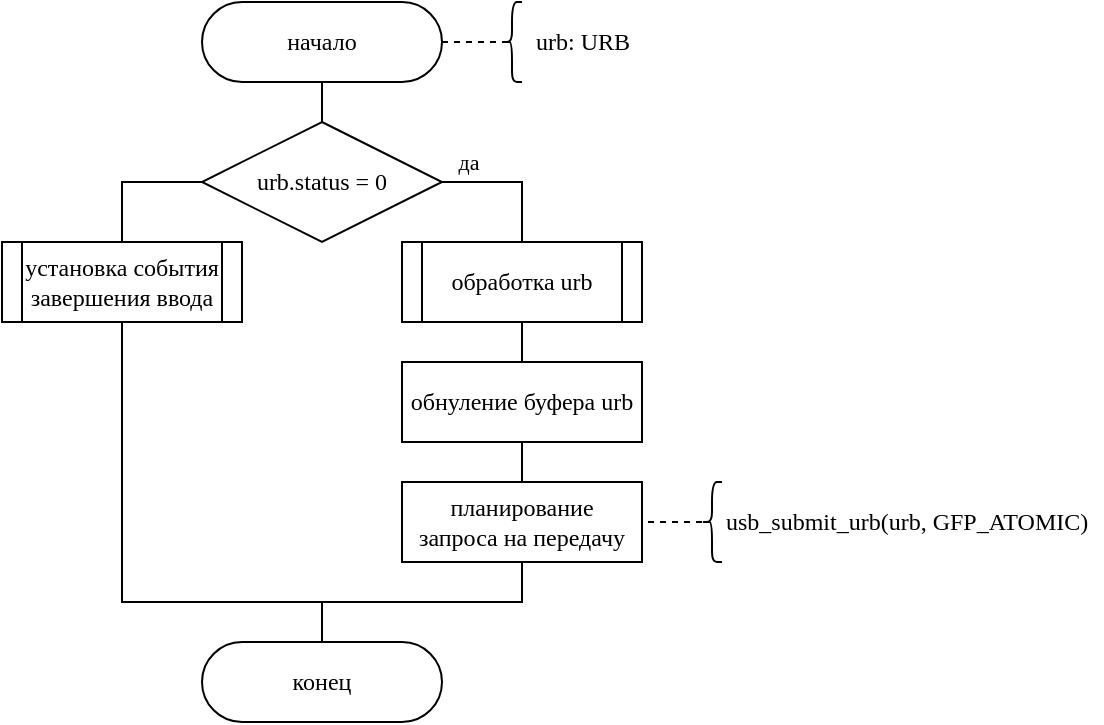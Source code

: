 <mxfile version="20.3.0" type="device" pages="4"><diagram id="0yxMJehk3_qXceIH95m2" name="urb completion dispatch"><mxGraphModel dx="981" dy="602" grid="1" gridSize="10" guides="1" tooltips="1" connect="1" arrows="1" fold="1" page="1" pageScale="1" pageWidth="850" pageHeight="1100" math="0" shadow="0"><root><mxCell id="0"/><mxCell id="1" parent="0"/><mxCell id="7m5moHd9-ZRl4wphiqRH-10" style="edgeStyle=orthogonalEdgeStyle;rounded=0;orthogonalLoop=1;jettySize=auto;html=1;fontFamily=Times New Roman;endArrow=none;endFill=0;" edge="1" parent="1" source="tkwXFpGXMc7Z_tOVxd7a-1" target="7m5moHd9-ZRl4wphiqRH-7"><mxGeometry relative="1" as="geometry"/></mxCell><mxCell id="tkwXFpGXMc7Z_tOVxd7a-1" value="начало" style="rounded=1;whiteSpace=wrap;html=1;arcSize=50;fontFamily=Times New Roman;" parent="1" vertex="1"><mxGeometry x="280" y="80" width="120" height="40" as="geometry"/></mxCell><mxCell id="tkwXFpGXMc7Z_tOVxd7a-2" value="конец" style="rounded=1;whiteSpace=wrap;html=1;arcSize=50;fontFamily=Times New Roman;" parent="1" vertex="1"><mxGeometry x="280" y="400" width="120" height="40" as="geometry"/></mxCell><mxCell id="7m5moHd9-ZRl4wphiqRH-3" value="" style="shape=curlyBracket;whiteSpace=wrap;html=1;rounded=1;fontFamily=Times New Roman;" vertex="1" parent="1"><mxGeometry x="430" y="80" width="10" height="40" as="geometry"/></mxCell><mxCell id="7m5moHd9-ZRl4wphiqRH-4" value="" style="endArrow=none;dashed=1;html=1;rounded=0;exitX=1;exitY=0.5;exitDx=0;exitDy=0;entryX=0.1;entryY=0.5;entryDx=0;entryDy=0;entryPerimeter=0;fontFamily=Times New Roman;" edge="1" parent="1" source="tkwXFpGXMc7Z_tOVxd7a-1" target="7m5moHd9-ZRl4wphiqRH-3"><mxGeometry width="50" height="50" relative="1" as="geometry"><mxPoint x="450" y="140" as="sourcePoint"/><mxPoint x="500" y="90" as="targetPoint"/></mxGeometry></mxCell><mxCell id="7m5moHd9-ZRl4wphiqRH-5" value="urb: URB" style="text;html=1;strokeColor=none;fillColor=none;align=left;verticalAlign=middle;whiteSpace=wrap;rounded=0;fontStyle=0;fontFamily=Times New Roman;" vertex="1" parent="1"><mxGeometry x="445" y="80" width="115" height="40" as="geometry"/></mxCell><mxCell id="7m5moHd9-ZRl4wphiqRH-14" style="edgeStyle=orthogonalEdgeStyle;rounded=0;orthogonalLoop=1;jettySize=auto;html=1;fontFamily=Times New Roman;endArrow=none;endFill=0;" edge="1" parent="1" source="7m5moHd9-ZRl4wphiqRH-6" target="7m5moHd9-ZRl4wphiqRH-13"><mxGeometry relative="1" as="geometry"/></mxCell><mxCell id="7m5moHd9-ZRl4wphiqRH-6" value="обработка urb" style="shape=process;whiteSpace=wrap;html=1;backgroundOutline=1;fontFamily=Times New Roman;fontSize=12;fontColor=default;align=center;strokeColor=default;fillColor=default;size=0.083;" vertex="1" parent="1"><mxGeometry x="380" y="200" width="120" height="40" as="geometry"/></mxCell><mxCell id="7m5moHd9-ZRl4wphiqRH-11" value="да" style="edgeStyle=orthogonalEdgeStyle;rounded=0;orthogonalLoop=1;jettySize=auto;html=1;exitX=1;exitY=0.5;exitDx=0;exitDy=0;fontFamily=Times New Roman;endArrow=none;endFill=0;" edge="1" parent="1" source="7m5moHd9-ZRl4wphiqRH-7" target="7m5moHd9-ZRl4wphiqRH-6"><mxGeometry x="-0.636" y="10" relative="1" as="geometry"><mxPoint as="offset"/></mxGeometry></mxCell><mxCell id="7m5moHd9-ZRl4wphiqRH-12" style="edgeStyle=orthogonalEdgeStyle;rounded=0;orthogonalLoop=1;jettySize=auto;html=1;exitX=0;exitY=0.5;exitDx=0;exitDy=0;fontFamily=Times New Roman;endArrow=none;endFill=0;" edge="1" parent="1" source="7m5moHd9-ZRl4wphiqRH-7" target="7m5moHd9-ZRl4wphiqRH-9"><mxGeometry relative="1" as="geometry"/></mxCell><mxCell id="7m5moHd9-ZRl4wphiqRH-7" value="urb.status = 0" style="rhombus;whiteSpace=wrap;html=1;fontFamily=Times New Roman;" vertex="1" parent="1"><mxGeometry x="280" y="140" width="120" height="60" as="geometry"/></mxCell><mxCell id="7m5moHd9-ZRl4wphiqRH-21" style="edgeStyle=orthogonalEdgeStyle;rounded=0;orthogonalLoop=1;jettySize=auto;html=1;exitX=0.5;exitY=1;exitDx=0;exitDy=0;fontFamily=Times New Roman;endArrow=none;endFill=0;" edge="1" parent="1" source="7m5moHd9-ZRl4wphiqRH-9" target="tkwXFpGXMc7Z_tOVxd7a-2"><mxGeometry relative="1" as="geometry"><Array as="points"><mxPoint x="240" y="380"/><mxPoint x="340" y="380"/></Array></mxGeometry></mxCell><mxCell id="7m5moHd9-ZRl4wphiqRH-9" value="установка события завершения ввода" style="shape=process;whiteSpace=wrap;html=1;backgroundOutline=1;fontFamily=Times New Roman;fontSize=12;fontColor=default;align=center;strokeColor=default;fillColor=default;size=0.083;" vertex="1" parent="1"><mxGeometry x="180" y="200" width="120" height="40" as="geometry"/></mxCell><mxCell id="7m5moHd9-ZRl4wphiqRH-16" style="edgeStyle=orthogonalEdgeStyle;rounded=0;orthogonalLoop=1;jettySize=auto;html=1;fontFamily=Times New Roman;endArrow=none;endFill=0;" edge="1" parent="1" source="7m5moHd9-ZRl4wphiqRH-13" target="7m5moHd9-ZRl4wphiqRH-15"><mxGeometry relative="1" as="geometry"/></mxCell><mxCell id="7m5moHd9-ZRl4wphiqRH-13" value="обнуление буфера urb" style="rounded=0;whiteSpace=wrap;html=1;fontFamily=Times New Roman;fontSize=12;fontColor=default;align=center;strokeColor=default;fillColor=default;" vertex="1" parent="1"><mxGeometry x="380" y="260" width="120" height="40" as="geometry"/></mxCell><mxCell id="7m5moHd9-ZRl4wphiqRH-20" style="edgeStyle=orthogonalEdgeStyle;rounded=0;orthogonalLoop=1;jettySize=auto;html=1;fontFamily=Times New Roman;endArrow=none;endFill=0;" edge="1" parent="1" source="7m5moHd9-ZRl4wphiqRH-15" target="tkwXFpGXMc7Z_tOVxd7a-2"><mxGeometry relative="1" as="geometry"/></mxCell><mxCell id="7m5moHd9-ZRl4wphiqRH-15" value="планирование&lt;br&gt;запроса на передачу" style="rounded=0;whiteSpace=wrap;html=1;fontFamily=Times New Roman;fontSize=12;fontColor=default;align=center;strokeColor=default;fillColor=default;" vertex="1" parent="1"><mxGeometry x="380" y="320" width="120" height="40" as="geometry"/></mxCell><mxCell id="7m5moHd9-ZRl4wphiqRH-18" style="edgeStyle=orthogonalEdgeStyle;rounded=0;orthogonalLoop=1;jettySize=auto;html=1;fontFamily=Times New Roman;endArrow=none;endFill=0;dashed=1;" edge="1" parent="1" source="7m5moHd9-ZRl4wphiqRH-17" target="7m5moHd9-ZRl4wphiqRH-15"><mxGeometry relative="1" as="geometry"><Array as="points"><mxPoint x="510" y="340"/><mxPoint x="510" y="340"/></Array></mxGeometry></mxCell><mxCell id="7m5moHd9-ZRl4wphiqRH-17" value="" style="shape=curlyBracket;whiteSpace=wrap;html=1;rounded=1;fontFamily=Times New Roman;" vertex="1" parent="1"><mxGeometry x="530" y="320" width="10" height="40" as="geometry"/></mxCell><mxCell id="7m5moHd9-ZRl4wphiqRH-19" value="usb_submit_urb(urb, GFP_ATOMIC)" style="text;html=1;strokeColor=none;fillColor=none;align=left;verticalAlign=middle;whiteSpace=wrap;rounded=0;fontStyle=0;fontFamily=Times New Roman;" vertex="1" parent="1"><mxGeometry x="540" y="320" width="190" height="40" as="geometry"/></mxCell></root></mxGraphModel></diagram><diagram name="urb handle" id="4UI5bUpwtgEKaTBSIucC"><mxGraphModel dx="1673" dy="1027" grid="1" gridSize="10" guides="1" tooltips="1" connect="1" arrows="1" fold="1" page="1" pageScale="1" pageWidth="850" pageHeight="1100" math="0" shadow="0"><root><mxCell id="dlFfXknW9rOWGNxff6Gt-0"/><mxCell id="dlFfXknW9rOWGNxff6Gt-1" parent="dlFfXknW9rOWGNxff6Gt-0"/><mxCell id="dlFfXknW9rOWGNxff6Gt-2" style="edgeStyle=orthogonalEdgeStyle;rounded=0;orthogonalLoop=1;jettySize=auto;html=1;fontFamily=Times New Roman;endArrow=none;endFill=0;" edge="1" parent="dlFfXknW9rOWGNxff6Gt-1" source="dlFfXknW9rOWGNxff6Gt-3" target="dlFfXknW9rOWGNxff6Gt-12"><mxGeometry relative="1" as="geometry"/></mxCell><mxCell id="dlFfXknW9rOWGNxff6Gt-3" value="начало" style="rounded=1;whiteSpace=wrap;html=1;arcSize=50;fontFamily=Times New Roman;" vertex="1" parent="dlFfXknW9rOWGNxff6Gt-1"><mxGeometry x="160" y="40" width="120" height="40" as="geometry"/></mxCell><mxCell id="dlFfXknW9rOWGNxff6Gt-4" value="конец" style="rounded=1;whiteSpace=wrap;html=1;arcSize=50;fontFamily=Times New Roman;" vertex="1" parent="dlFfXknW9rOWGNxff6Gt-1"><mxGeometry x="160" y="990" width="120" height="40" as="geometry"/></mxCell><mxCell id="dlFfXknW9rOWGNxff6Gt-5" value="" style="shape=curlyBracket;whiteSpace=wrap;html=1;rounded=1;fontFamily=Times New Roman;" vertex="1" parent="dlFfXknW9rOWGNxff6Gt-1"><mxGeometry x="310" y="40" width="10" height="40" as="geometry"/></mxCell><mxCell id="dlFfXknW9rOWGNxff6Gt-6" value="" style="endArrow=none;dashed=1;html=1;rounded=0;exitX=1;exitY=0.5;exitDx=0;exitDy=0;entryX=0.1;entryY=0.5;entryDx=0;entryDy=0;entryPerimeter=0;fontFamily=Times New Roman;" edge="1" parent="dlFfXknW9rOWGNxff6Gt-1" source="dlFfXknW9rOWGNxff6Gt-3" target="dlFfXknW9rOWGNxff6Gt-5"><mxGeometry width="50" height="50" relative="1" as="geometry"><mxPoint x="330" y="100" as="sourcePoint"/><mxPoint x="380" y="50" as="targetPoint"/></mxGeometry></mxCell><mxCell id="dlFfXknW9rOWGNxff6Gt-7" value="jst: usb_joystick_kbd&lt;br&gt;data: буфер передачи URB пакетов" style="text;html=1;strokeColor=none;fillColor=none;align=left;verticalAlign=middle;whiteSpace=wrap;rounded=0;fontStyle=0;fontFamily=Times New Roman;" vertex="1" parent="dlFfXknW9rOWGNxff6Gt-1"><mxGeometry x="325" y="40" width="195" height="40" as="geometry"/></mxCell><mxCell id="dlFfXknW9rOWGNxff6Gt-10" value="да" style="edgeStyle=orthogonalEdgeStyle;rounded=0;orthogonalLoop=1;jettySize=auto;html=1;exitX=1;exitY=0.5;exitDx=0;exitDy=0;fontFamily=Times New Roman;endArrow=none;endFill=0;" edge="1" parent="dlFfXknW9rOWGNxff6Gt-1" source="dlFfXknW9rOWGNxff6Gt-12" target="dlFfXknW9rOWGNxff6Gt-14"><mxGeometry x="-0.636" y="10" relative="1" as="geometry"><mxPoint x="340" y="180" as="targetPoint"/><mxPoint as="offset"/></mxGeometry></mxCell><mxCell id="9RwkBTIIPgeZ7GZNSYCh-4" style="edgeStyle=orthogonalEdgeStyle;rounded=0;orthogonalLoop=1;jettySize=auto;html=1;exitX=0;exitY=0.5;exitDx=0;exitDy=0;fontFamily=Times New Roman;fontSize=9;endArrow=none;endFill=0;" edge="1" parent="dlFfXknW9rOWGNxff6Gt-1" source="dlFfXknW9rOWGNxff6Gt-12" target="dlFfXknW9rOWGNxff6Gt-4"><mxGeometry relative="1" as="geometry"><Array as="points"><mxPoint x="140" y="130"/><mxPoint x="140" y="970"/><mxPoint x="220" y="970"/></Array></mxGeometry></mxCell><mxCell id="dlFfXknW9rOWGNxff6Gt-12" value="data[0] != 0" style="rhombus;whiteSpace=wrap;html=1;fontFamily=Times New Roman;" vertex="1" parent="dlFfXknW9rOWGNxff6Gt-1"><mxGeometry x="160" y="100" width="120" height="60" as="geometry"/></mxCell><mxCell id="fUiIRTuQByNZ0YFzVAL8-7" style="edgeStyle=orthogonalEdgeStyle;rounded=0;orthogonalLoop=1;jettySize=auto;html=1;fontFamily=Times New Roman;endArrow=none;endFill=0;" edge="1" parent="dlFfXknW9rOWGNxff6Gt-1" source="dlFfXknW9rOWGNxff6Gt-14" target="fUiIRTuQByNZ0YFzVAL8-6"><mxGeometry relative="1" as="geometry"/></mxCell><mxCell id="dlFfXknW9rOWGNxff6Gt-14" value="считывание смещения левого стика" style="rounded=0;whiteSpace=wrap;html=1;fontFamily=Times New Roman;fontSize=12;fontColor=default;align=center;strokeColor=default;fillColor=default;" vertex="1" parent="dlFfXknW9rOWGNxff6Gt-1"><mxGeometry x="280" y="160" width="120" height="40" as="geometry"/></mxCell><mxCell id="fUiIRTuQByNZ0YFzVAL8-1" value="" style="endArrow=none;dashed=1;html=1;rounded=0;fontFamily=Times New Roman;exitX=0.1;exitY=0.5;exitDx=0;exitDy=0;exitPerimeter=0;entryX=1;entryY=0.5;entryDx=0;entryDy=0;" edge="1" parent="dlFfXknW9rOWGNxff6Gt-1" source="fUiIRTuQByNZ0YFzVAL8-2" target="dlFfXknW9rOWGNxff6Gt-14"><mxGeometry width="50" height="50" relative="1" as="geometry"><mxPoint x="-40" y="230" as="sourcePoint"/><mxPoint x="460" y="260" as="targetPoint"/></mxGeometry></mxCell><mxCell id="fUiIRTuQByNZ0YFzVAL8-2" value="" style="shape=curlyBracket;whiteSpace=wrap;html=1;rounded=1;flipH=1;fontFamily=Times New Roman;direction=west;" vertex="1" parent="dlFfXknW9rOWGNxff6Gt-1"><mxGeometry x="430" y="160" width="10" height="40" as="geometry"/></mxCell><mxCell id="fUiIRTuQByNZ0YFzVAL8-5" value="jst.mouse_dx = data[6]&lt;br&gt;jst.mouse_dy = data[8]" style="text;html=1;strokeColor=none;fillColor=none;align=left;verticalAlign=middle;whiteSpace=wrap;rounded=0;fontStyle=0;fontFamily=Times New Roman;" vertex="1" parent="dlFfXknW9rOWGNxff6Gt-1"><mxGeometry x="440" y="160" width="170" height="40" as="geometry"/></mxCell><mxCell id="fUiIRTuQByNZ0YFzVAL8-18" style="edgeStyle=orthogonalEdgeStyle;rounded=0;orthogonalLoop=1;jettySize=auto;html=1;fontFamily=Times New Roman;endArrow=none;endFill=0;" edge="1" parent="dlFfXknW9rOWGNxff6Gt-1" source="fUiIRTuQByNZ0YFzVAL8-6" target="fUiIRTuQByNZ0YFzVAL8-17"><mxGeometry relative="1" as="geometry"/></mxCell><mxCell id="fUiIRTuQByNZ0YFzVAL8-6" value="считывание смещения правого стика" style="rounded=0;whiteSpace=wrap;html=1;fontFamily=Times New Roman;fontSize=12;fontColor=default;align=center;strokeColor=default;fillColor=default;" vertex="1" parent="dlFfXknW9rOWGNxff6Gt-1"><mxGeometry x="280" y="220" width="120" height="40" as="geometry"/></mxCell><mxCell id="fUiIRTuQByNZ0YFzVAL8-8" value="" style="endArrow=none;dashed=1;html=1;rounded=0;fontFamily=Times New Roman;exitX=0.1;exitY=0.5;exitDx=0;exitDy=0;exitPerimeter=0;entryX=1;entryY=0.5;entryDx=0;entryDy=0;" edge="1" source="fUiIRTuQByNZ0YFzVAL8-9" parent="dlFfXknW9rOWGNxff6Gt-1" target="fUiIRTuQByNZ0YFzVAL8-6"><mxGeometry width="50" height="50" relative="1" as="geometry"><mxPoint x="-40" y="290" as="sourcePoint"/><mxPoint x="420" y="310" as="targetPoint"/></mxGeometry></mxCell><mxCell id="fUiIRTuQByNZ0YFzVAL8-9" value="" style="shape=curlyBracket;whiteSpace=wrap;html=1;rounded=1;flipH=1;fontFamily=Times New Roman;direction=west;" vertex="1" parent="dlFfXknW9rOWGNxff6Gt-1"><mxGeometry x="430" y="220" width="10" height="40" as="geometry"/></mxCell><mxCell id="fUiIRTuQByNZ0YFzVAL8-10" value="jst.wheel_dy = data[12]" style="text;html=1;strokeColor=none;fillColor=none;align=left;verticalAlign=middle;whiteSpace=wrap;rounded=0;fontStyle=0;fontFamily=Times New Roman;" vertex="1" parent="dlFfXknW9rOWGNxff6Gt-1"><mxGeometry x="440" y="220" width="170" height="40" as="geometry"/></mxCell><mxCell id="fUiIRTuQByNZ0YFzVAL8-37" style="edgeStyle=orthogonalEdgeStyle;rounded=0;orthogonalLoop=1;jettySize=auto;html=1;fontFamily=Times New Roman;fontSize=10;endArrow=none;endFill=0;" edge="1" parent="dlFfXknW9rOWGNxff6Gt-1" source="fUiIRTuQByNZ0YFzVAL8-11" target="fUiIRTuQByNZ0YFzVAL8-33"><mxGeometry relative="1" as="geometry"/></mxCell><mxCell id="fUiIRTuQByNZ0YFzVAL8-11" value="оповещение о нажатии кнопок&lt;br&gt;A, B и X" style="shape=process;whiteSpace=wrap;html=1;backgroundOutline=1;fontFamily=Times New Roman;fontSize=12;fontColor=default;align=center;strokeColor=default;fillColor=default;size=0.083;" vertex="1" parent="dlFfXknW9rOWGNxff6Gt-1"><mxGeometry x="280" y="490" width="120" height="40" as="geometry"/></mxCell><mxCell id="fUiIRTuQByNZ0YFzVAL8-12" value="" style="endArrow=none;dashed=1;html=1;rounded=0;fontFamily=Times New Roman;exitX=0.1;exitY=0.5;exitDx=0;exitDy=0;exitPerimeter=0;entryX=1;entryY=0.5;entryDx=0;entryDy=0;" edge="1" source="fUiIRTuQByNZ0YFzVAL8-13" parent="dlFfXknW9rOWGNxff6Gt-1" target="fUiIRTuQByNZ0YFzVAL8-11"><mxGeometry width="50" height="50" relative="1" as="geometry"><mxPoint x="-40" y="560" as="sourcePoint"/><mxPoint x="440" y="640" as="targetPoint"/></mxGeometry></mxCell><mxCell id="fUiIRTuQByNZ0YFzVAL8-13" value="" style="shape=curlyBracket;whiteSpace=wrap;html=1;rounded=1;flipH=1;fontFamily=Times New Roman;direction=west;" vertex="1" parent="dlFfXknW9rOWGNxff6Gt-1"><mxGeometry x="430" y="490" width="10" height="40" as="geometry"/></mxCell><mxCell id="fUiIRTuQByNZ0YFzVAL8-14" value="input_report_key(BTN_LEFT)&lt;br&gt;input_report_key(BTN_MIDDLE)&lt;br&gt;input_report_key(BTN_RIGHT)" style="text;html=1;strokeColor=none;fillColor=none;align=left;verticalAlign=middle;whiteSpace=wrap;rounded=0;fontStyle=0;fontFamily=Times New Roman;" vertex="1" parent="dlFfXknW9rOWGNxff6Gt-1"><mxGeometry x="440" y="490" width="200" height="40" as="geometry"/></mxCell><mxCell id="fUiIRTuQByNZ0YFzVAL8-25" value="да" style="edgeStyle=orthogonalEdgeStyle;rounded=0;orthogonalLoop=1;jettySize=auto;html=1;exitX=1;exitY=0.5;exitDx=0;exitDy=0;fontFamily=Times New Roman;endArrow=none;endFill=0;" edge="1" parent="dlFfXknW9rOWGNxff6Gt-1" source="fUiIRTuQByNZ0YFzVAL8-17" target="fUiIRTuQByNZ0YFzVAL8-24"><mxGeometry x="-0.429" y="10" relative="1" as="geometry"><mxPoint as="offset"/></mxGeometry></mxCell><mxCell id="fUiIRTuQByNZ0YFzVAL8-32" style="edgeStyle=orthogonalEdgeStyle;rounded=0;orthogonalLoop=1;jettySize=auto;html=1;exitX=0;exitY=0.5;exitDx=0;exitDy=0;fontFamily=Times New Roman;fontSize=10;endArrow=none;endFill=0;" edge="1" parent="dlFfXknW9rOWGNxff6Gt-1" source="fUiIRTuQByNZ0YFzVAL8-17" target="fUiIRTuQByNZ0YFzVAL8-11"><mxGeometry relative="1" as="geometry"><Array as="points"><mxPoint x="250" y="310"/><mxPoint x="250" y="470"/><mxPoint x="340" y="470"/></Array></mxGeometry></mxCell><mxCell id="fUiIRTuQByNZ0YFzVAL8-17" value="таймер не активен&lt;br style=&quot;font-size: 10px;&quot;&gt;и стики в смещенном положении" style="rhombus;whiteSpace=wrap;html=1;fontFamily=Times New Roman;fontSize=10;" vertex="1" parent="dlFfXknW9rOWGNxff6Gt-1"><mxGeometry x="270" y="280" width="140" height="60" as="geometry"/></mxCell><mxCell id="fUiIRTuQByNZ0YFzVAL8-21" value="" style="endArrow=none;dashed=1;html=1;rounded=0;fontFamily=Times New Roman;exitX=0.1;exitY=0.5;exitDx=0;exitDy=0;exitPerimeter=0;entryX=1;entryY=0;entryDx=0;entryDy=0;" edge="1" source="fUiIRTuQByNZ0YFzVAL8-22" parent="dlFfXknW9rOWGNxff6Gt-1" target="fUiIRTuQByNZ0YFzVAL8-17"><mxGeometry width="50" height="50" relative="1" as="geometry"><mxPoint x="50" y="340" as="sourcePoint"/><mxPoint x="490" y="290" as="targetPoint"/></mxGeometry></mxCell><mxCell id="fUiIRTuQByNZ0YFzVAL8-22" value="" style="shape=curlyBracket;whiteSpace=wrap;html=1;rounded=1;flipH=1;fontFamily=Times New Roman;direction=west;" vertex="1" parent="dlFfXknW9rOWGNxff6Gt-1"><mxGeometry x="480" y="275" width="10" height="40" as="geometry"/></mxCell><mxCell id="fUiIRTuQByNZ0YFzVAL8-23" value="!jst.is_timer_active &amp;amp;&amp;amp; (abs(jst.mouse_dx) &amp;gt; 2&lt;br&gt;|| abs(jst.mouse_dy) &amp;gt; 2 || abs(jst.wheel_dy) &amp;gt; 0)" style="text;html=1;strokeColor=none;fillColor=none;align=left;verticalAlign=middle;whiteSpace=wrap;rounded=0;fontStyle=0;fontFamily=Times New Roman;" vertex="1" parent="dlFfXknW9rOWGNxff6Gt-1"><mxGeometry x="490" y="275" width="250" height="40" as="geometry"/></mxCell><mxCell id="fUiIRTuQByNZ0YFzVAL8-30" style="edgeStyle=orthogonalEdgeStyle;rounded=0;orthogonalLoop=1;jettySize=auto;html=1;fontFamily=Times New Roman;fontSize=10;endArrow=none;endFill=0;" edge="1" parent="dlFfXknW9rOWGNxff6Gt-1" source="fUiIRTuQByNZ0YFzVAL8-24" target="fUiIRTuQByNZ0YFzVAL8-28"><mxGeometry relative="1" as="geometry"/></mxCell><mxCell id="fUiIRTuQByNZ0YFzVAL8-24" value="&lt;font style=&quot;font-size: 11px;&quot;&gt;оповещение о смещении курсора и прокрутке колесика&lt;/font&gt;" style="shape=process;whiteSpace=wrap;html=1;backgroundOutline=1;fontFamily=Times New Roman;fontSize=12;fontColor=default;align=center;strokeColor=default;fillColor=default;size=0.083;" vertex="1" parent="dlFfXknW9rOWGNxff6Gt-1"><mxGeometry x="380" y="350" width="120" height="40" as="geometry"/></mxCell><mxCell id="fUiIRTuQByNZ0YFzVAL8-31" style="edgeStyle=orthogonalEdgeStyle;rounded=0;orthogonalLoop=1;jettySize=auto;html=1;exitX=0.5;exitY=1;exitDx=0;exitDy=0;fontFamily=Times New Roman;fontSize=10;endArrow=none;endFill=0;" edge="1" parent="dlFfXknW9rOWGNxff6Gt-1" source="fUiIRTuQByNZ0YFzVAL8-28" target="fUiIRTuQByNZ0YFzVAL8-11"><mxGeometry relative="1" as="geometry"/></mxCell><mxCell id="fUiIRTuQByNZ0YFzVAL8-28" value="запуск таймера" style="rounded=0;whiteSpace=wrap;html=1;fontFamily=Times New Roman;fontSize=12;fontColor=default;align=center;strokeColor=default;fillColor=default;" vertex="1" parent="dlFfXknW9rOWGNxff6Gt-1"><mxGeometry x="380" y="410" width="120" height="40" as="geometry"/></mxCell><mxCell id="fUiIRTuQByNZ0YFzVAL8-39" style="edgeStyle=orthogonalEdgeStyle;rounded=0;orthogonalLoop=1;jettySize=auto;html=1;fontFamily=Times New Roman;fontSize=10;endArrow=none;endFill=0;startArrow=none;" edge="1" parent="dlFfXknW9rOWGNxff6Gt-1" source="fUiIRTuQByNZ0YFzVAL8-45" target="fUiIRTuQByNZ0YFzVAL8-38"><mxGeometry relative="1" as="geometry"/></mxCell><mxCell id="fUiIRTuQByNZ0YFzVAL8-33" value="считывание нажатия на D-pad" style="rounded=0;whiteSpace=wrap;html=1;fontFamily=Times New Roman;fontSize=12;fontColor=default;align=center;strokeColor=default;fillColor=default;" vertex="1" parent="dlFfXknW9rOWGNxff6Gt-1"><mxGeometry x="280" y="550" width="120" height="40" as="geometry"/></mxCell><mxCell id="fUiIRTuQByNZ0YFzVAL8-34" value="" style="endArrow=none;dashed=1;html=1;rounded=0;fontFamily=Times New Roman;exitX=0.1;exitY=0.5;exitDx=0;exitDy=0;exitPerimeter=0;entryX=1;entryY=0.5;entryDx=0;entryDy=0;" edge="1" source="fUiIRTuQByNZ0YFzVAL8-35" parent="dlFfXknW9rOWGNxff6Gt-1"><mxGeometry width="50" height="50" relative="1" as="geometry"><mxPoint x="-40" y="620" as="sourcePoint"/><mxPoint x="400" y="570" as="targetPoint"/></mxGeometry></mxCell><mxCell id="fUiIRTuQByNZ0YFzVAL8-35" value="" style="shape=curlyBracket;whiteSpace=wrap;html=1;rounded=1;flipH=1;fontFamily=Times New Roman;direction=west;" vertex="1" parent="dlFfXknW9rOWGNxff6Gt-1"><mxGeometry x="430" y="550" width="10" height="40" as="geometry"/></mxCell><mxCell id="fUiIRTuQByNZ0YFzVAL8-36" value="jst.keypos_drow&lt;br&gt;jst.keypos_dcol" style="text;html=1;strokeColor=none;fillColor=none;align=left;verticalAlign=middle;whiteSpace=wrap;rounded=0;fontStyle=0;fontFamily=Times New Roman;" vertex="1" parent="dlFfXknW9rOWGNxff6Gt-1"><mxGeometry x="440" y="550" width="200" height="40" as="geometry"/></mxCell><mxCell id="fUiIRTuQByNZ0YFzVAL8-41" style="edgeStyle=orthogonalEdgeStyle;rounded=0;orthogonalLoop=1;jettySize=auto;html=1;fontFamily=Times New Roman;fontSize=10;endArrow=none;endFill=0;" edge="1" parent="dlFfXknW9rOWGNxff6Gt-1" source="fUiIRTuQByNZ0YFzVAL8-38" target="fUiIRTuQByNZ0YFzVAL8-40"><mxGeometry relative="1" as="geometry"/></mxCell><mxCell id="fUiIRTuQByNZ0YFzVAL8-38" value="вычисление сканкода клавиши" style="rounded=0;whiteSpace=wrap;html=1;fontFamily=Times New Roman;fontSize=12;fontColor=default;align=center;strokeColor=default;fillColor=default;" vertex="1" parent="dlFfXknW9rOWGNxff6Gt-1"><mxGeometry x="280" y="670" width="120" height="40" as="geometry"/></mxCell><mxCell id="fUiIRTuQByNZ0YFzVAL8-48" style="edgeStyle=orthogonalEdgeStyle;rounded=0;orthogonalLoop=1;jettySize=auto;html=1;fontFamily=Times New Roman;fontSize=9;endArrow=none;endFill=0;" edge="1" parent="dlFfXknW9rOWGNxff6Gt-1" source="fUiIRTuQByNZ0YFzVAL8-40" target="fUiIRTuQByNZ0YFzVAL8-47"><mxGeometry relative="1" as="geometry"/></mxCell><mxCell id="fUiIRTuQByNZ0YFzVAL8-40" value="оповещение о нажатии клавиши по сканкоду" style="rounded=0;whiteSpace=wrap;html=1;fontFamily=Times New Roman;fontSize=12;fontColor=default;align=center;strokeColor=default;fillColor=default;" vertex="1" parent="dlFfXknW9rOWGNxff6Gt-1"><mxGeometry x="280" y="730" width="120" height="40" as="geometry"/></mxCell><mxCell id="fUiIRTuQByNZ0YFzVAL8-42" value="" style="endArrow=none;dashed=1;html=1;rounded=0;fontFamily=Times New Roman;exitX=0.1;exitY=0.5;exitDx=0;exitDy=0;exitPerimeter=0;entryX=1;entryY=0.5;entryDx=0;entryDy=0;" edge="1" source="fUiIRTuQByNZ0YFzVAL8-43" parent="dlFfXknW9rOWGNxff6Gt-1"><mxGeometry width="50" height="50" relative="1" as="geometry"><mxPoint x="-40" y="800" as="sourcePoint"/><mxPoint x="400" y="750" as="targetPoint"/></mxGeometry></mxCell><mxCell id="fUiIRTuQByNZ0YFzVAL8-43" value="" style="shape=curlyBracket;whiteSpace=wrap;html=1;rounded=1;flipH=1;fontFamily=Times New Roman;direction=west;" vertex="1" parent="dlFfXknW9rOWGNxff6Gt-1"><mxGeometry x="430" y="730" width="10" height="40" as="geometry"/></mxCell><mxCell id="fUiIRTuQByNZ0YFzVAL8-44" value="input_report_key(scancode)" style="text;html=1;strokeColor=none;fillColor=none;align=left;verticalAlign=middle;whiteSpace=wrap;rounded=0;fontStyle=0;fontFamily=Times New Roman;" vertex="1" parent="dlFfXknW9rOWGNxff6Gt-1"><mxGeometry x="440" y="730" width="200" height="40" as="geometry"/></mxCell><mxCell id="fUiIRTuQByNZ0YFzVAL8-45" value="&lt;font style=&quot;font-size: 10px;&quot;&gt;пересчет позиции курсора на виртуальной клавиатуре&lt;/font&gt;" style="shape=process;whiteSpace=wrap;html=1;backgroundOutline=1;fontFamily=Times New Roman;fontSize=10;fontColor=default;align=center;strokeColor=default;fillColor=default;size=0.083;" vertex="1" parent="dlFfXknW9rOWGNxff6Gt-1"><mxGeometry x="277" y="610" width="126" height="40" as="geometry"/></mxCell><mxCell id="fUiIRTuQByNZ0YFzVAL8-46" value="" style="edgeStyle=orthogonalEdgeStyle;rounded=0;orthogonalLoop=1;jettySize=auto;html=1;fontFamily=Times New Roman;fontSize=10;endArrow=none;endFill=0;" edge="1" parent="dlFfXknW9rOWGNxff6Gt-1" source="fUiIRTuQByNZ0YFzVAL8-33" target="fUiIRTuQByNZ0YFzVAL8-45"><mxGeometry relative="1" as="geometry"><mxPoint x="340" y="590" as="sourcePoint"/><mxPoint x="340" y="680" as="targetPoint"/></mxGeometry></mxCell><mxCell id="9RwkBTIIPgeZ7GZNSYCh-1" style="edgeStyle=orthogonalEdgeStyle;rounded=0;orthogonalLoop=1;jettySize=auto;html=1;fontFamily=Times New Roman;fontSize=9;endArrow=none;endFill=0;" edge="1" parent="dlFfXknW9rOWGNxff6Gt-1" source="fUiIRTuQByNZ0YFzVAL8-47" target="fUiIRTuQByNZ0YFzVAL8-52"><mxGeometry relative="1" as="geometry"/></mxCell><mxCell id="fUiIRTuQByNZ0YFzVAL8-47" value="оповещение об окончании события ввода" style="rounded=0;whiteSpace=wrap;html=1;fontFamily=Times New Roman;fontSize=12;fontColor=default;align=center;strokeColor=default;fillColor=default;" vertex="1" parent="dlFfXknW9rOWGNxff6Gt-1"><mxGeometry x="280" y="790" width="120" height="40" as="geometry"/></mxCell><mxCell id="fUiIRTuQByNZ0YFzVAL8-49" value="" style="endArrow=none;dashed=1;html=1;rounded=0;fontFamily=Times New Roman;exitX=0.1;exitY=0.5;exitDx=0;exitDy=0;exitPerimeter=0;" edge="1" source="fUiIRTuQByNZ0YFzVAL8-50" parent="dlFfXknW9rOWGNxff6Gt-1" target="fUiIRTuQByNZ0YFzVAL8-47"><mxGeometry width="50" height="50" relative="1" as="geometry"><mxPoint x="-40" y="860" as="sourcePoint"/><mxPoint x="400" y="810" as="targetPoint"/></mxGeometry></mxCell><mxCell id="fUiIRTuQByNZ0YFzVAL8-50" value="" style="shape=curlyBracket;whiteSpace=wrap;html=1;rounded=1;flipH=1;fontFamily=Times New Roman;direction=west;" vertex="1" parent="dlFfXknW9rOWGNxff6Gt-1"><mxGeometry x="430" y="790" width="10" height="40" as="geometry"/></mxCell><mxCell id="fUiIRTuQByNZ0YFzVAL8-51" value="input_sync()" style="text;html=1;strokeColor=none;fillColor=none;align=left;verticalAlign=middle;whiteSpace=wrap;rounded=0;fontStyle=0;fontFamily=Times New Roman;" vertex="1" parent="dlFfXknW9rOWGNxff6Gt-1"><mxGeometry x="440" y="790" width="200" height="40" as="geometry"/></mxCell><mxCell id="9RwkBTIIPgeZ7GZNSYCh-2" style="edgeStyle=orthogonalEdgeStyle;rounded=0;orthogonalLoop=1;jettySize=auto;html=1;fontFamily=Times New Roman;fontSize=9;endArrow=none;endFill=0;" edge="1" parent="dlFfXknW9rOWGNxff6Gt-1" source="fUiIRTuQByNZ0YFzVAL8-52" target="9RwkBTIIPgeZ7GZNSYCh-0"><mxGeometry relative="1" as="geometry"/></mxCell><mxCell id="fUiIRTuQByNZ0YFzVAL8-52" value="заполнение полей события ввода" style="shape=process;whiteSpace=wrap;html=1;backgroundOutline=1;fontFamily=Times New Roman;fontSize=12;fontColor=default;align=center;strokeColor=default;fillColor=default;size=0.083;" vertex="1" parent="dlFfXknW9rOWGNxff6Gt-1"><mxGeometry x="280" y="850" width="120" height="40" as="geometry"/></mxCell><mxCell id="9RwkBTIIPgeZ7GZNSYCh-3" style="edgeStyle=orthogonalEdgeStyle;rounded=0;orthogonalLoop=1;jettySize=auto;html=1;fontFamily=Times New Roman;fontSize=9;endArrow=none;endFill=0;" edge="1" parent="dlFfXknW9rOWGNxff6Gt-1" source="9RwkBTIIPgeZ7GZNSYCh-0" target="dlFfXknW9rOWGNxff6Gt-4"><mxGeometry relative="1" as="geometry"/></mxCell><mxCell id="9RwkBTIIPgeZ7GZNSYCh-0" value="оповещение о событии ввода" style="shape=process;whiteSpace=wrap;html=1;backgroundOutline=1;fontFamily=Times New Roman;fontSize=12;fontColor=default;align=center;strokeColor=default;fillColor=default;size=0.083;" vertex="1" parent="dlFfXknW9rOWGNxff6Gt-1"><mxGeometry x="280" y="910" width="120" height="40" as="geometry"/></mxCell></root></mxGraphModel></diagram><diagram id="5GEs-L3ccjjwgjamGUAt" name="emit event"><mxGraphModel dx="1185" dy="728" grid="1" gridSize="10" guides="1" tooltips="1" connect="1" arrows="1" fold="1" page="1" pageScale="1" pageWidth="850" pageHeight="1100" math="0" shadow="0"><root><mxCell id="0"/><mxCell id="1" parent="0"/><mxCell id="VT5Lzv6WVIq420JPu1PZ-2" style="edgeStyle=orthogonalEdgeStyle;rounded=0;orthogonalLoop=1;jettySize=auto;html=1;fontFamily=Times New Roman;fontSize=12;endArrow=none;endFill=0;" edge="1" parent="1" source="HGXaucwED25rcExxFNNv-1" target="VT5Lzv6WVIq420JPu1PZ-1"><mxGeometry relative="1" as="geometry"/></mxCell><mxCell id="HGXaucwED25rcExxFNNv-1" value="начало" style="rounded=1;whiteSpace=wrap;html=1;arcSize=50;fontFamily=Times New Roman;" vertex="1" parent="1"><mxGeometry x="280" y="40" width="120" height="40" as="geometry"/></mxCell><mxCell id="HGXaucwED25rcExxFNNv-2" value="" style="shape=curlyBracket;whiteSpace=wrap;html=1;rounded=1;fontFamily=Times New Roman;" vertex="1" parent="1"><mxGeometry x="430" y="40" width="10" height="40" as="geometry"/></mxCell><mxCell id="HGXaucwED25rcExxFNNv-3" value="" style="endArrow=none;dashed=1;html=1;rounded=0;exitX=1;exitY=0.5;exitDx=0;exitDy=0;entryX=0.1;entryY=0.5;entryDx=0;entryDy=0;entryPerimeter=0;fontFamily=Times New Roman;" edge="1" parent="1" source="HGXaucwED25rcExxFNNv-1" target="HGXaucwED25rcExxFNNv-2"><mxGeometry width="50" height="50" relative="1" as="geometry"><mxPoint x="450" y="100" as="sourcePoint"/><mxPoint x="500" y="50" as="targetPoint"/></mxGeometry></mxCell><mxCell id="HGXaucwED25rcExxFNNv-4" value="jst: usb_joystick_kbd&lt;br&gt;new_event: структура нового события" style="text;html=1;strokeColor=none;fillColor=none;align=left;verticalAlign=middle;whiteSpace=wrap;rounded=0;fontStyle=0;fontFamily=Times New Roman;" vertex="1" parent="1"><mxGeometry x="440" y="40" width="195" height="40" as="geometry"/></mxCell><mxCell id="VT5Lzv6WVIq420JPu1PZ-6" style="edgeStyle=orthogonalEdgeStyle;rounded=0;orthogonalLoop=1;jettySize=auto;html=1;fontFamily=Times New Roman;fontSize=12;endArrow=none;endFill=0;" edge="1" parent="1" source="VT5Lzv6WVIq420JPu1PZ-1" target="VT5Lzv6WVIq420JPu1PZ-4"><mxGeometry relative="1" as="geometry"/></mxCell><mxCell id="VT5Lzv6WVIq420JPu1PZ-1" value="&lt;font style=&quot;font-size: 12px;&quot;&gt;блокировка&lt;/font&gt;" style="rounded=0;whiteSpace=wrap;html=1;fontFamily=Times New Roman;fontSize=12;" vertex="1" parent="1"><mxGeometry x="280" y="100" width="120" height="40" as="geometry"/></mxCell><mxCell id="VT5Lzv6WVIq420JPu1PZ-16" style="edgeStyle=orthogonalEdgeStyle;rounded=0;orthogonalLoop=1;jettySize=auto;html=1;fontFamily=Times New Roman;fontSize=12;endArrow=none;endFill=0;" edge="1" parent="1" source="VT5Lzv6WVIq420JPu1PZ-3" target="VT5Lzv6WVIq420JPu1PZ-15"><mxGeometry relative="1" as="geometry"/></mxCell><mxCell id="VT5Lzv6WVIq420JPu1PZ-3" value="&lt;font style=&quot;font-size: 12px;&quot;&gt;разблокировка&lt;/font&gt;" style="rounded=0;whiteSpace=wrap;html=1;fontFamily=Times New Roman;fontSize=12;" vertex="1" parent="1"><mxGeometry x="280" y="280" width="120" height="40" as="geometry"/></mxCell><mxCell id="VT5Lzv6WVIq420JPu1PZ-7" style="edgeStyle=orthogonalEdgeStyle;rounded=0;orthogonalLoop=1;jettySize=auto;html=1;fontFamily=Times New Roman;fontSize=12;endArrow=none;endFill=0;" edge="1" parent="1" source="VT5Lzv6WVIq420JPu1PZ-4" target="VT5Lzv6WVIq420JPu1PZ-5"><mxGeometry relative="1" as="geometry"/></mxCell><mxCell id="VT5Lzv6WVIq420JPu1PZ-4" value="jst.event = new_event" style="rounded=0;whiteSpace=wrap;html=1;fontFamily=Times New Roman;fontSize=12;" vertex="1" parent="1"><mxGeometry x="280" y="160" width="120" height="40" as="geometry"/></mxCell><mxCell id="VT5Lzv6WVIq420JPu1PZ-8" style="edgeStyle=orthogonalEdgeStyle;rounded=0;orthogonalLoop=1;jettySize=auto;html=1;fontFamily=Times New Roman;fontSize=12;endArrow=none;endFill=0;" edge="1" parent="1" source="VT5Lzv6WVIq420JPu1PZ-5" target="VT5Lzv6WVIq420JPu1PZ-3"><mxGeometry relative="1" as="geometry"/></mxCell><mxCell id="VT5Lzv6WVIq420JPu1PZ-5" value="jst.has_new_event = true" style="rounded=0;whiteSpace=wrap;html=1;fontFamily=Times New Roman;fontSize=12;" vertex="1" parent="1"><mxGeometry x="280" y="220" width="120" height="40" as="geometry"/></mxCell><mxCell id="VT5Lzv6WVIq420JPu1PZ-9" value="" style="shape=curlyBracket;whiteSpace=wrap;html=1;rounded=1;fontFamily=Times New Roman;" vertex="1" parent="1"><mxGeometry x="430" y="100" width="10" height="40" as="geometry"/></mxCell><mxCell id="VT5Lzv6WVIq420JPu1PZ-10" value="" style="endArrow=none;dashed=1;html=1;rounded=0;entryX=0.1;entryY=0.5;entryDx=0;entryDy=0;entryPerimeter=0;fontFamily=Times New Roman;" edge="1" target="VT5Lzv6WVIq420JPu1PZ-9" parent="1" source="VT5Lzv6WVIq420JPu1PZ-1"><mxGeometry width="50" height="50" relative="1" as="geometry"><mxPoint x="400" y="120" as="sourcePoint"/><mxPoint x="500" y="110" as="targetPoint"/></mxGeometry></mxCell><mxCell id="VT5Lzv6WVIq420JPu1PZ-11" value="spin_lock(jst.event_lock)" style="text;html=1;strokeColor=none;fillColor=none;align=left;verticalAlign=middle;whiteSpace=wrap;rounded=0;fontStyle=0;fontFamily=Times New Roman;" vertex="1" parent="1"><mxGeometry x="440" y="100" width="195" height="40" as="geometry"/></mxCell><mxCell id="VT5Lzv6WVIq420JPu1PZ-12" value="" style="shape=curlyBracket;whiteSpace=wrap;html=1;rounded=1;fontFamily=Times New Roman;" vertex="1" parent="1"><mxGeometry x="430" y="280" width="10" height="40" as="geometry"/></mxCell><mxCell id="VT5Lzv6WVIq420JPu1PZ-13" value="" style="endArrow=none;dashed=1;html=1;rounded=0;entryX=0.1;entryY=0.5;entryDx=0;entryDy=0;entryPerimeter=0;fontFamily=Times New Roman;exitX=1;exitY=0.5;exitDx=0;exitDy=0;" edge="1" target="VT5Lzv6WVIq420JPu1PZ-12" parent="1" source="VT5Lzv6WVIq420JPu1PZ-3"><mxGeometry width="50" height="50" relative="1" as="geometry"><mxPoint x="430" y="250" as="sourcePoint"/><mxPoint x="500" y="290" as="targetPoint"/></mxGeometry></mxCell><mxCell id="VT5Lzv6WVIq420JPu1PZ-14" value="spin_unlock(jst.event_lock)" style="text;html=1;strokeColor=none;fillColor=none;align=left;verticalAlign=middle;whiteSpace=wrap;rounded=0;fontStyle=0;fontFamily=Times New Roman;" vertex="1" parent="1"><mxGeometry x="440" y="280" width="195" height="40" as="geometry"/></mxCell><mxCell id="VT5Lzv6WVIq420JPu1PZ-21" style="edgeStyle=orthogonalEdgeStyle;rounded=0;orthogonalLoop=1;jettySize=auto;html=1;fontFamily=Times New Roman;fontSize=12;endArrow=none;endFill=0;" edge="1" parent="1" source="VT5Lzv6WVIq420JPu1PZ-15" target="VT5Lzv6WVIq420JPu1PZ-20"><mxGeometry relative="1" as="geometry"/></mxCell><mxCell id="VT5Lzv6WVIq420JPu1PZ-15" value="пробуждение ждущих процессов" style="rounded=0;whiteSpace=wrap;html=1;fontFamily=Times New Roman;fontSize=12;" vertex="1" parent="1"><mxGeometry x="280" y="340" width="120" height="40" as="geometry"/></mxCell><mxCell id="VT5Lzv6WVIq420JPu1PZ-17" value="" style="shape=curlyBracket;whiteSpace=wrap;html=1;rounded=1;fontFamily=Times New Roman;" vertex="1" parent="1"><mxGeometry x="430" y="340" width="10" height="40" as="geometry"/></mxCell><mxCell id="VT5Lzv6WVIq420JPu1PZ-18" value="" style="endArrow=none;dashed=1;html=1;rounded=0;entryX=0.1;entryY=0.5;entryDx=0;entryDy=0;entryPerimeter=0;fontFamily=Times New Roman;" edge="1" target="VT5Lzv6WVIq420JPu1PZ-17" parent="1" source="VT5Lzv6WVIq420JPu1PZ-15"><mxGeometry width="50" height="50" relative="1" as="geometry"><mxPoint x="400" y="360" as="sourcePoint"/><mxPoint x="500" y="350" as="targetPoint"/></mxGeometry></mxCell><mxCell id="VT5Lzv6WVIq420JPu1PZ-19" value="wake_up_all(jst.wait_queue)" style="text;html=1;strokeColor=none;fillColor=none;align=left;verticalAlign=middle;whiteSpace=wrap;rounded=0;fontStyle=0;fontFamily=Times New Roman;" vertex="1" parent="1"><mxGeometry x="440" y="340" width="195" height="40" as="geometry"/></mxCell><mxCell id="VT5Lzv6WVIq420JPu1PZ-20" value="конец" style="rounded=1;whiteSpace=wrap;html=1;arcSize=50;fontFamily=Times New Roman;" vertex="1" parent="1"><mxGeometry x="280" y="400" width="120" height="40" as="geometry"/></mxCell></root></mxGraphModel></diagram><diagram id="S9yTvGMAhVxQrpfoC7WC" name="proc_read"><mxGraphModel dx="981" dy="602" grid="1" gridSize="10" guides="1" tooltips="1" connect="1" arrows="1" fold="1" page="1" pageScale="1" pageWidth="850" pageHeight="1100" math="0" shadow="0"><root><mxCell id="0"/><mxCell id="1" parent="0"/><mxCell id="WFsByZSS2ts6Fi4szm-e-6" style="edgeStyle=orthogonalEdgeStyle;rounded=0;orthogonalLoop=1;jettySize=auto;html=1;fontFamily=Times New Roman;fontSize=12;endArrow=none;endFill=0;" edge="1" parent="1" source="WFsByZSS2ts6Fi4szm-e-1" target="WFsByZSS2ts6Fi4szm-e-5"><mxGeometry relative="1" as="geometry"/></mxCell><mxCell id="WFsByZSS2ts6Fi4szm-e-1" value="начало" style="rounded=1;whiteSpace=wrap;html=1;arcSize=50;fontFamily=Times New Roman;" vertex="1" parent="1"><mxGeometry x="280" y="40" width="120" height="40" as="geometry"/></mxCell><mxCell id="WFsByZSS2ts6Fi4szm-e-2" value="" style="shape=curlyBracket;whiteSpace=wrap;html=1;rounded=1;fontFamily=Times New Roman;" vertex="1" parent="1"><mxGeometry x="430" y="40" width="10" height="40" as="geometry"/></mxCell><mxCell id="WFsByZSS2ts6Fi4szm-e-3" value="" style="endArrow=none;dashed=1;html=1;rounded=0;exitX=1;exitY=0.5;exitDx=0;exitDy=0;entryX=0.1;entryY=0.5;entryDx=0;entryDy=0;entryPerimeter=0;fontFamily=Times New Roman;" edge="1" parent="1" source="WFsByZSS2ts6Fi4szm-e-1" target="WFsByZSS2ts6Fi4szm-e-2"><mxGeometry width="50" height="50" relative="1" as="geometry"><mxPoint x="450" y="100" as="sourcePoint"/><mxPoint x="500" y="50" as="targetPoint"/></mxGeometry></mxCell><mxCell id="WFsByZSS2ts6Fi4szm-e-4" value="file: struct file*&lt;br&gt;buff: char*&lt;br&gt;size: size_t" style="text;html=1;strokeColor=none;fillColor=none;align=left;verticalAlign=middle;whiteSpace=wrap;rounded=0;fontStyle=0;fontFamily=Times New Roman;" vertex="1" parent="1"><mxGeometry x="440" y="40" width="195" height="40" as="geometry"/></mxCell><mxCell id="WFsByZSS2ts6Fi4szm-e-14" style="edgeStyle=orthogonalEdgeStyle;rounded=0;orthogonalLoop=1;jettySize=auto;html=1;fontFamily=Times New Roman;fontSize=12;endArrow=none;endFill=0;" edge="1" parent="1" source="WFsByZSS2ts6Fi4szm-e-5" target="WFsByZSS2ts6Fi4szm-e-10"><mxGeometry relative="1" as="geometry"/></mxCell><mxCell id="WFsByZSS2ts6Fi4szm-e-5" value="&lt;span style=&quot;color: rgb(0, 0, 0); font-family: &amp;quot;Times New Roman&amp;quot;; font-size: 12px; font-style: normal; font-variant-ligatures: normal; font-variant-caps: normal; font-weight: 400; letter-spacing: normal; orphans: 2; text-align: left; text-indent: 0px; text-transform: none; widows: 2; word-spacing: 0px; -webkit-text-stroke-width: 0px; background-color: rgb(248, 249, 250); text-decoration-thickness: initial; text-decoration-style: initial; text-decoration-color: initial; float: none; display: inline !important;&quot;&gt;jst = file-&amp;gt;private_data&lt;/span&gt;" style="rounded=0;whiteSpace=wrap;html=1;fontFamily=Times New Roman;fontSize=12;" vertex="1" parent="1"><mxGeometry x="280" y="100" width="120" height="40" as="geometry"/></mxCell><mxCell id="WFsByZSS2ts6Fi4szm-e-16" style="edgeStyle=orthogonalEdgeStyle;rounded=0;orthogonalLoop=1;jettySize=auto;html=1;fontFamily=Times New Roman;fontSize=11;endArrow=none;endFill=0;" edge="1" parent="1" source="WFsByZSS2ts6Fi4szm-e-10" target="WFsByZSS2ts6Fi4szm-e-15"><mxGeometry relative="1" as="geometry"/></mxCell><mxCell id="WFsByZSS2ts6Fi4szm-e-10" value="&lt;span style=&quot;color: rgb(0, 0, 0); font-family: &amp;quot;Times New Roman&amp;quot;; font-size: 11px; font-style: normal; font-variant-ligatures: normal; font-variant-caps: normal; font-weight: 400; letter-spacing: normal; orphans: 2; text-align: left; text-indent: 0px; text-transform: none; widows: 2; word-spacing: 0px; -webkit-text-stroke-width: 0px; background-color: rgb(248, 249, 250); text-decoration-thickness: initial; text-decoration-style: initial; text-decoration-color: initial; float: none; display: inline !important;&quot;&gt;постановка процесса в очередь ждущих процессов&lt;/span&gt;" style="rounded=0;whiteSpace=wrap;html=1;fontFamily=Times New Roman;fontSize=11;" vertex="1" parent="1"><mxGeometry x="280" y="160" width="120" height="40" as="geometry"/></mxCell><mxCell id="WFsByZSS2ts6Fi4szm-e-11" value="" style="shape=curlyBracket;whiteSpace=wrap;html=1;rounded=1;fontFamily=Times New Roman;" vertex="1" parent="1"><mxGeometry x="430" y="160" width="10" height="40" as="geometry"/></mxCell><mxCell id="WFsByZSS2ts6Fi4szm-e-12" value="" style="endArrow=none;dashed=1;html=1;rounded=0;exitX=1;exitY=0.5;exitDx=0;exitDy=0;entryX=0.1;entryY=0.5;entryDx=0;entryDy=0;entryPerimeter=0;fontFamily=Times New Roman;" edge="1" target="WFsByZSS2ts6Fi4szm-e-11" parent="1"><mxGeometry width="50" height="50" relative="1" as="geometry"><mxPoint x="400" y="180" as="sourcePoint"/><mxPoint x="500" y="170" as="targetPoint"/></mxGeometry></mxCell><mxCell id="WFsByZSS2ts6Fi4szm-e-13" value="&lt;span style=&quot;color: rgb(0, 0, 0); font-family: &amp;quot;Times New Roman&amp;quot;; font-size: 12px; font-style: normal; font-variant-ligatures: normal; font-variant-caps: normal; font-weight: 400; letter-spacing: normal; orphans: 2; text-align: left; text-indent: 0px; text-transform: none; widows: 2; word-spacing: 0px; -webkit-text-stroke-width: 0px; background-color: rgb(248, 249, 250); text-decoration-thickness: initial; text-decoration-style: initial; text-decoration-color: initial; float: none; display: inline !important;&quot;&gt;wait_event_interruptible(&lt;br&gt;jst.wait_queue, jst.has_new_event);&lt;/span&gt;" style="text;html=1;strokeColor=none;fillColor=none;align=left;verticalAlign=middle;whiteSpace=wrap;rounded=0;fontStyle=0;fontFamily=Times New Roman;" vertex="1" parent="1"><mxGeometry x="440" y="160" width="190" height="40" as="geometry"/></mxCell><mxCell id="N873zx-iqoSywdhz-Qvn-7" style="edgeStyle=orthogonalEdgeStyle;rounded=0;orthogonalLoop=1;jettySize=auto;html=1;fontFamily=Times New Roman;fontSize=12;endArrow=none;endFill=0;" edge="1" parent="1" source="WFsByZSS2ts6Fi4szm-e-15" target="N873zx-iqoSywdhz-Qvn-5"><mxGeometry relative="1" as="geometry"/></mxCell><mxCell id="WFsByZSS2ts6Fi4szm-e-15" value="&lt;div style=&quot;text-align: left; font-size: 12px;&quot;&gt;&lt;span style=&quot;background-color: initial; font-size: 12px;&quot;&gt;блокировка&lt;/span&gt;&lt;/div&gt;" style="rounded=0;whiteSpace=wrap;html=1;fontFamily=Times New Roman;fontSize=12;" vertex="1" parent="1"><mxGeometry x="280" y="220" width="120" height="40" as="geometry"/></mxCell><mxCell id="BHK4lFWN3YJUMJUK7zQP-8" style="edgeStyle=orthogonalEdgeStyle;rounded=0;orthogonalLoop=1;jettySize=auto;html=1;fontFamily=Times New Roman;fontSize=12;endArrow=none;endFill=0;" edge="1" parent="1" source="WFsByZSS2ts6Fi4szm-e-17" target="BHK4lFWN3YJUMJUK7zQP-7"><mxGeometry relative="1" as="geometry"/></mxCell><mxCell id="WFsByZSS2ts6Fi4szm-e-17" value="&lt;div style=&quot;text-align: left; font-size: 12px;&quot;&gt;&lt;span style=&quot;background-color: initial; font-size: 12px;&quot;&gt;разблокировка&lt;/span&gt;&lt;/div&gt;" style="rounded=0;whiteSpace=wrap;html=1;fontFamily=Times New Roman;fontSize=12;" vertex="1" parent="1"><mxGeometry x="280" y="400" width="120" height="40" as="geometry"/></mxCell><mxCell id="N873zx-iqoSywdhz-Qvn-4" style="edgeStyle=orthogonalEdgeStyle;rounded=0;orthogonalLoop=1;jettySize=auto;html=1;fontFamily=Times New Roman;fontSize=12;endArrow=none;endFill=0;" edge="1" parent="1" source="N873zx-iqoSywdhz-Qvn-5" target="N873zx-iqoSywdhz-Qvn-6"><mxGeometry relative="1" as="geometry"/></mxCell><mxCell id="N873zx-iqoSywdhz-Qvn-5" value="event = jst.event" style="rounded=0;whiteSpace=wrap;html=1;fontFamily=Times New Roman;fontSize=12;" vertex="1" parent="1"><mxGeometry x="280" y="280" width="120" height="40" as="geometry"/></mxCell><mxCell id="N873zx-iqoSywdhz-Qvn-8" style="edgeStyle=orthogonalEdgeStyle;rounded=0;orthogonalLoop=1;jettySize=auto;html=1;fontFamily=Times New Roman;fontSize=12;endArrow=none;endFill=0;" edge="1" parent="1" source="N873zx-iqoSywdhz-Qvn-6" target="WFsByZSS2ts6Fi4szm-e-17"><mxGeometry relative="1" as="geometry"/></mxCell><mxCell id="N873zx-iqoSywdhz-Qvn-6" value="jst.has_new_event = false" style="rounded=0;whiteSpace=wrap;html=1;fontFamily=Times New Roman;fontSize=12;" vertex="1" parent="1"><mxGeometry x="280" y="340" width="120" height="40" as="geometry"/></mxCell><mxCell id="BHK4lFWN3YJUMJUK7zQP-1" value="" style="shape=curlyBracket;whiteSpace=wrap;html=1;rounded=1;fontFamily=Times New Roman;fontSize=12;" vertex="1" parent="1"><mxGeometry x="430" y="220" width="10" height="40" as="geometry"/></mxCell><mxCell id="BHK4lFWN3YJUMJUK7zQP-2" value="" style="endArrow=none;dashed=1;html=1;rounded=0;entryX=0.1;entryY=0.5;entryDx=0;entryDy=0;entryPerimeter=0;fontFamily=Times New Roman;exitX=1;exitY=0.5;exitDx=0;exitDy=0;fontSize=12;" edge="1" parent="1" target="BHK4lFWN3YJUMJUK7zQP-1" source="WFsByZSS2ts6Fi4szm-e-15"><mxGeometry width="50" height="50" relative="1" as="geometry"><mxPoint x="430" y="290" as="sourcePoint"/><mxPoint x="500" y="230" as="targetPoint"/></mxGeometry></mxCell><mxCell id="BHK4lFWN3YJUMJUK7zQP-3" value="spin_lock(jst.event_lock)" style="text;html=1;strokeColor=none;fillColor=none;align=left;verticalAlign=middle;whiteSpace=wrap;rounded=0;fontStyle=0;fontFamily=Times New Roman;" vertex="1" parent="1"><mxGeometry x="440" y="220" width="195" height="40" as="geometry"/></mxCell><mxCell id="BHK4lFWN3YJUMJUK7zQP-4" value="" style="shape=curlyBracket;whiteSpace=wrap;html=1;rounded=1;fontFamily=Times New Roman;fontSize=12;" vertex="1" parent="1"><mxGeometry x="430" y="400" width="10" height="40" as="geometry"/></mxCell><mxCell id="BHK4lFWN3YJUMJUK7zQP-5" value="" style="endArrow=none;dashed=1;html=1;rounded=0;entryX=0.1;entryY=0.5;entryDx=0;entryDy=0;entryPerimeter=0;fontFamily=Times New Roman;exitX=1;exitY=0.5;exitDx=0;exitDy=0;fontSize=12;" edge="1" parent="1" target="BHK4lFWN3YJUMJUK7zQP-4" source="WFsByZSS2ts6Fi4szm-e-17"><mxGeometry width="50" height="50" relative="1" as="geometry"><mxPoint x="430" y="500" as="sourcePoint"/><mxPoint x="500" y="410" as="targetPoint"/></mxGeometry></mxCell><mxCell id="BHK4lFWN3YJUMJUK7zQP-6" value="spin_unlock(jst.event_lock)" style="text;html=1;strokeColor=none;fillColor=none;align=left;verticalAlign=middle;whiteSpace=wrap;rounded=0;fontStyle=0;fontFamily=Times New Roman;" vertex="1" parent="1"><mxGeometry x="440" y="400" width="195" height="40" as="geometry"/></mxCell><mxCell id="BHK4lFWN3YJUMJUK7zQP-13" style="edgeStyle=orthogonalEdgeStyle;rounded=0;orthogonalLoop=1;jettySize=auto;html=1;fontFamily=Times New Roman;fontSize=11;endArrow=none;endFill=0;" edge="1" parent="1" source="BHK4lFWN3YJUMJUK7zQP-7" target="BHK4lFWN3YJUMJUK7zQP-12"><mxGeometry relative="1" as="geometry"/></mxCell><mxCell id="BHK4lFWN3YJUMJUK7zQP-7" value="&lt;div style=&quot;font-size: 11px;&quot;&gt;копирование структуры события в пространство пользователя&lt;/div&gt;" style="rounded=0;whiteSpace=wrap;html=1;fontFamily=Times New Roman;fontSize=11;align=center;" vertex="1" parent="1"><mxGeometry x="280" y="460" width="120" height="40" as="geometry"/></mxCell><mxCell id="BHK4lFWN3YJUMJUK7zQP-9" value="" style="shape=curlyBracket;whiteSpace=wrap;html=1;rounded=1;fontFamily=Times New Roman;fontSize=12;" vertex="1" parent="1"><mxGeometry x="430" y="460" width="10" height="40" as="geometry"/></mxCell><mxCell id="BHK4lFWN3YJUMJUK7zQP-10" value="" style="endArrow=none;dashed=1;html=1;rounded=0;entryX=0.1;entryY=0.5;entryDx=0;entryDy=0;entryPerimeter=0;fontFamily=Times New Roman;fontSize=12;exitX=1;exitY=0.5;exitDx=0;exitDy=0;" edge="1" target="BHK4lFWN3YJUMJUK7zQP-9" parent="1" source="BHK4lFWN3YJUMJUK7zQP-7"><mxGeometry width="50" height="50" relative="1" as="geometry"><mxPoint x="420" y="530" as="sourcePoint"/><mxPoint x="500" y="470" as="targetPoint"/></mxGeometry></mxCell><mxCell id="BHK4lFWN3YJUMJUK7zQP-11" value="copy_to_user(buff, event, size)" style="text;html=1;strokeColor=none;fillColor=none;align=left;verticalAlign=middle;whiteSpace=wrap;rounded=0;fontStyle=0;fontFamily=Times New Roman;" vertex="1" parent="1"><mxGeometry x="440" y="460" width="195" height="40" as="geometry"/></mxCell><mxCell id="BHK4lFWN3YJUMJUK7zQP-12" value="конец" style="rounded=1;whiteSpace=wrap;html=1;arcSize=50;fontFamily=Times New Roman;" vertex="1" parent="1"><mxGeometry x="280" y="520" width="120" height="40" as="geometry"/></mxCell></root></mxGraphModel></diagram></mxfile>